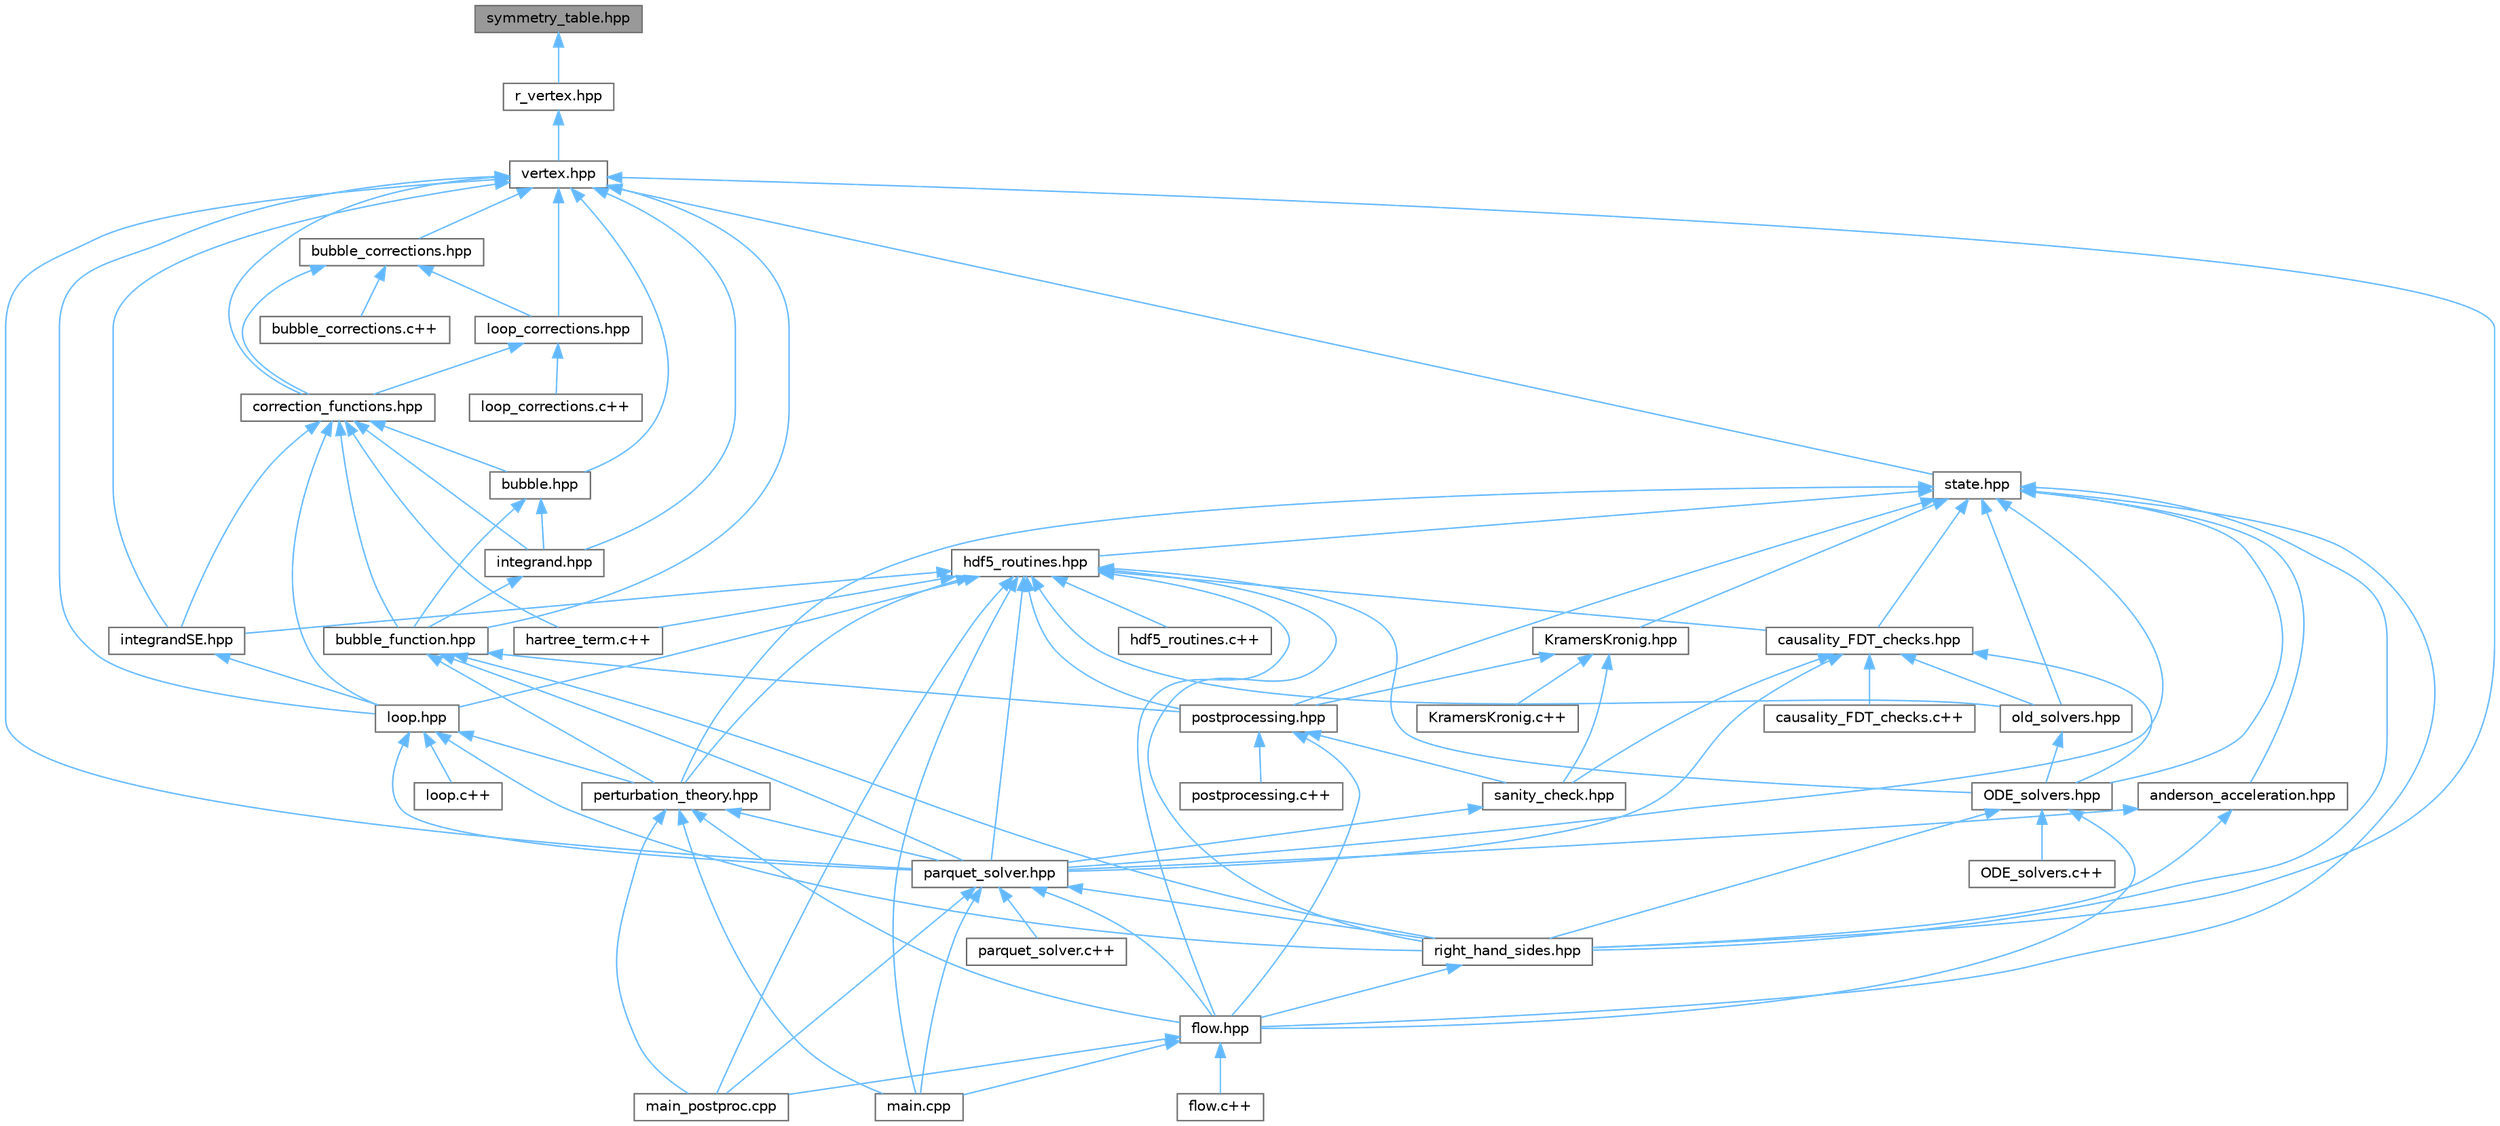 digraph "symmetry_table.hpp"
{
 // INTERACTIVE_SVG=YES
 // LATEX_PDF_SIZE
  bgcolor="transparent";
  edge [fontname=Helvetica,fontsize=10,labelfontname=Helvetica,labelfontsize=10];
  node [fontname=Helvetica,fontsize=10,shape=box,height=0.2,width=0.4];
  Node1 [id="Node000001",label="symmetry_table.hpp",height=0.2,width=0.4,color="gray40", fillcolor="grey60", style="filled", fontcolor="black",tooltip=" "];
  Node1 -> Node2 [id="edge1_Node000001_Node000002",dir="back",color="steelblue1",style="solid",tooltip=" "];
  Node2 [id="Node000002",label="r_vertex.hpp",height=0.2,width=0.4,color="grey40", fillcolor="white", style="filled",URL="$d3/d22/r__vertex_8hpp.html",tooltip=" "];
  Node2 -> Node3 [id="edge2_Node000002_Node000003",dir="back",color="steelblue1",style="solid",tooltip=" "];
  Node3 [id="Node000003",label="vertex.hpp",height=0.2,width=0.4,color="grey40", fillcolor="white", style="filled",URL="$d1/d2d/vertex_8hpp.html",tooltip=" "];
  Node3 -> Node4 [id="edge3_Node000003_Node000004",dir="back",color="steelblue1",style="solid",tooltip=" "];
  Node4 [id="Node000004",label="bubble.hpp",height=0.2,width=0.4,color="grey40", fillcolor="white", style="filled",URL="$d0/dac/bubble_8hpp.html",tooltip=" "];
  Node4 -> Node5 [id="edge4_Node000004_Node000005",dir="back",color="steelblue1",style="solid",tooltip=" "];
  Node5 [id="Node000005",label="bubble_function.hpp",height=0.2,width=0.4,color="grey40", fillcolor="white", style="filled",URL="$de/de8/bubble__function_8hpp.html",tooltip=" "];
  Node5 -> Node6 [id="edge5_Node000005_Node000006",dir="back",color="steelblue1",style="solid",tooltip=" "];
  Node6 [id="Node000006",label="parquet_solver.hpp",height=0.2,width=0.4,color="grey40", fillcolor="white", style="filled",URL="$dd/d0a/parquet__solver_8hpp.html",tooltip=" "];
  Node6 -> Node7 [id="edge6_Node000006_Node000007",dir="back",color="steelblue1",style="solid",tooltip=" "];
  Node7 [id="Node000007",label="flow.hpp",height=0.2,width=0.4,color="grey40", fillcolor="white", style="filled",URL="$d5/d21/flow_8hpp.html",tooltip=" "];
  Node7 -> Node8 [id="edge7_Node000007_Node000008",dir="back",color="steelblue1",style="solid",tooltip=" "];
  Node8 [id="Node000008",label="flow.c++",height=0.2,width=0.4,color="grey40", fillcolor="white", style="filled",URL="$d4/dde/flow_8c_09_09.html",tooltip=" "];
  Node7 -> Node9 [id="edge8_Node000007_Node000009",dir="back",color="steelblue1",style="solid",tooltip=" "];
  Node9 [id="Node000009",label="main.cpp",height=0.2,width=0.4,color="grey40", fillcolor="white", style="filled",URL="$df/d0a/main_8cpp.html",tooltip=" "];
  Node7 -> Node10 [id="edge9_Node000007_Node000010",dir="back",color="steelblue1",style="solid",tooltip=" "];
  Node10 [id="Node000010",label="main_postproc.cpp",height=0.2,width=0.4,color="grey40", fillcolor="white", style="filled",URL="$dd/d00/main__postproc_8cpp.html",tooltip=" "];
  Node6 -> Node9 [id="edge10_Node000006_Node000009",dir="back",color="steelblue1",style="solid",tooltip=" "];
  Node6 -> Node10 [id="edge11_Node000006_Node000010",dir="back",color="steelblue1",style="solid",tooltip=" "];
  Node6 -> Node11 [id="edge12_Node000006_Node000011",dir="back",color="steelblue1",style="solid",tooltip=" "];
  Node11 [id="Node000011",label="parquet_solver.c++",height=0.2,width=0.4,color="grey40", fillcolor="white", style="filled",URL="$d5/d94/parquet__solver_8c_09_09.html",tooltip=" "];
  Node6 -> Node12 [id="edge13_Node000006_Node000012",dir="back",color="steelblue1",style="solid",tooltip=" "];
  Node12 [id="Node000012",label="right_hand_sides.hpp",height=0.2,width=0.4,color="grey40", fillcolor="white", style="filled",URL="$d8/dea/right__hand__sides_8hpp.html",tooltip=" "];
  Node12 -> Node7 [id="edge14_Node000012_Node000007",dir="back",color="steelblue1",style="solid",tooltip=" "];
  Node5 -> Node13 [id="edge15_Node000005_Node000013",dir="back",color="steelblue1",style="solid",tooltip=" "];
  Node13 [id="Node000013",label="perturbation_theory.hpp",height=0.2,width=0.4,color="grey40", fillcolor="white", style="filled",URL="$d5/d0d/perturbation__theory_8hpp.html",tooltip=" "];
  Node13 -> Node7 [id="edge16_Node000013_Node000007",dir="back",color="steelblue1",style="solid",tooltip=" "];
  Node13 -> Node9 [id="edge17_Node000013_Node000009",dir="back",color="steelblue1",style="solid",tooltip=" "];
  Node13 -> Node10 [id="edge18_Node000013_Node000010",dir="back",color="steelblue1",style="solid",tooltip=" "];
  Node13 -> Node6 [id="edge19_Node000013_Node000006",dir="back",color="steelblue1",style="solid",tooltip=" "];
  Node5 -> Node14 [id="edge20_Node000005_Node000014",dir="back",color="steelblue1",style="solid",tooltip=" "];
  Node14 [id="Node000014",label="postprocessing.hpp",height=0.2,width=0.4,color="grey40", fillcolor="white", style="filled",URL="$d4/d81/postprocessing_8hpp.html",tooltip=" "];
  Node14 -> Node7 [id="edge21_Node000014_Node000007",dir="back",color="steelblue1",style="solid",tooltip=" "];
  Node14 -> Node15 [id="edge22_Node000014_Node000015",dir="back",color="steelblue1",style="solid",tooltip=" "];
  Node15 [id="Node000015",label="postprocessing.c++",height=0.2,width=0.4,color="grey40", fillcolor="white", style="filled",URL="$d9/dae/postprocessing_8c_09_09.html",tooltip=" "];
  Node14 -> Node16 [id="edge23_Node000014_Node000016",dir="back",color="steelblue1",style="solid",tooltip=" "];
  Node16 [id="Node000016",label="sanity_check.hpp",height=0.2,width=0.4,color="grey40", fillcolor="white", style="filled",URL="$d2/d3f/sanity__check_8hpp.html",tooltip=" "];
  Node16 -> Node6 [id="edge24_Node000016_Node000006",dir="back",color="steelblue1",style="solid",tooltip=" "];
  Node5 -> Node12 [id="edge25_Node000005_Node000012",dir="back",color="steelblue1",style="solid",tooltip=" "];
  Node4 -> Node17 [id="edge26_Node000004_Node000017",dir="back",color="steelblue1",style="solid",tooltip=" "];
  Node17 [id="Node000017",label="integrand.hpp",height=0.2,width=0.4,color="grey40", fillcolor="white", style="filled",URL="$df/d83/integrand_8hpp.html",tooltip=" "];
  Node17 -> Node5 [id="edge27_Node000017_Node000005",dir="back",color="steelblue1",style="solid",tooltip=" "];
  Node3 -> Node18 [id="edge28_Node000003_Node000018",dir="back",color="steelblue1",style="solid",tooltip=" "];
  Node18 [id="Node000018",label="bubble_corrections.hpp",height=0.2,width=0.4,color="grey40", fillcolor="white", style="filled",URL="$dd/dea/bubble__corrections_8hpp.html",tooltip=" "];
  Node18 -> Node19 [id="edge29_Node000018_Node000019",dir="back",color="steelblue1",style="solid",tooltip=" "];
  Node19 [id="Node000019",label="bubble_corrections.c++",height=0.2,width=0.4,color="grey40", fillcolor="white", style="filled",URL="$d7/d3a/bubble__corrections_8c_09_09.html",tooltip=" "];
  Node18 -> Node20 [id="edge30_Node000018_Node000020",dir="back",color="steelblue1",style="solid",tooltip=" "];
  Node20 [id="Node000020",label="correction_functions.hpp",height=0.2,width=0.4,color="grey40", fillcolor="white", style="filled",URL="$d2/df0/correction__functions_8hpp.html",tooltip=" "];
  Node20 -> Node4 [id="edge31_Node000020_Node000004",dir="back",color="steelblue1",style="solid",tooltip=" "];
  Node20 -> Node5 [id="edge32_Node000020_Node000005",dir="back",color="steelblue1",style="solid",tooltip=" "];
  Node20 -> Node21 [id="edge33_Node000020_Node000021",dir="back",color="steelblue1",style="solid",tooltip=" "];
  Node21 [id="Node000021",label="hartree_term.c++",height=0.2,width=0.4,color="grey40", fillcolor="white", style="filled",URL="$d4/d92/hartree__term_8c_09_09.html",tooltip=" "];
  Node20 -> Node17 [id="edge34_Node000020_Node000017",dir="back",color="steelblue1",style="solid",tooltip=" "];
  Node20 -> Node22 [id="edge35_Node000020_Node000022",dir="back",color="steelblue1",style="solid",tooltip=" "];
  Node22 [id="Node000022",label="integrandSE.hpp",height=0.2,width=0.4,color="grey40", fillcolor="white", style="filled",URL="$de/d65/integrandSE_8hpp.html",tooltip=" "];
  Node22 -> Node23 [id="edge36_Node000022_Node000023",dir="back",color="steelblue1",style="solid",tooltip=" "];
  Node23 [id="Node000023",label="loop.hpp",height=0.2,width=0.4,color="grey40", fillcolor="white", style="filled",URL="$d8/d1d/loop_8hpp.html",tooltip=" "];
  Node23 -> Node24 [id="edge37_Node000023_Node000024",dir="back",color="steelblue1",style="solid",tooltip=" "];
  Node24 [id="Node000024",label="loop.c++",height=0.2,width=0.4,color="grey40", fillcolor="white", style="filled",URL="$d5/dae/loop_8c_09_09.html",tooltip=" "];
  Node23 -> Node6 [id="edge38_Node000023_Node000006",dir="back",color="steelblue1",style="solid",tooltip=" "];
  Node23 -> Node13 [id="edge39_Node000023_Node000013",dir="back",color="steelblue1",style="solid",tooltip=" "];
  Node23 -> Node12 [id="edge40_Node000023_Node000012",dir="back",color="steelblue1",style="solid",tooltip=" "];
  Node20 -> Node23 [id="edge41_Node000020_Node000023",dir="back",color="steelblue1",style="solid",tooltip=" "];
  Node18 -> Node25 [id="edge42_Node000018_Node000025",dir="back",color="steelblue1",style="solid",tooltip=" "];
  Node25 [id="Node000025",label="loop_corrections.hpp",height=0.2,width=0.4,color="grey40", fillcolor="white", style="filled",URL="$d0/d0e/loop__corrections_8hpp.html",tooltip=" "];
  Node25 -> Node20 [id="edge43_Node000025_Node000020",dir="back",color="steelblue1",style="solid",tooltip=" "];
  Node25 -> Node26 [id="edge44_Node000025_Node000026",dir="back",color="steelblue1",style="solid",tooltip=" "];
  Node26 [id="Node000026",label="loop_corrections.c++",height=0.2,width=0.4,color="grey40", fillcolor="white", style="filled",URL="$d7/df0/loop__corrections_8c_09_09.html",tooltip=" "];
  Node3 -> Node5 [id="edge45_Node000003_Node000005",dir="back",color="steelblue1",style="solid",tooltip=" "];
  Node3 -> Node20 [id="edge46_Node000003_Node000020",dir="back",color="steelblue1",style="solid",tooltip=" "];
  Node3 -> Node17 [id="edge47_Node000003_Node000017",dir="back",color="steelblue1",style="solid",tooltip=" "];
  Node3 -> Node22 [id="edge48_Node000003_Node000022",dir="back",color="steelblue1",style="solid",tooltip=" "];
  Node3 -> Node23 [id="edge49_Node000003_Node000023",dir="back",color="steelblue1",style="solid",tooltip=" "];
  Node3 -> Node25 [id="edge50_Node000003_Node000025",dir="back",color="steelblue1",style="solid",tooltip=" "];
  Node3 -> Node6 [id="edge51_Node000003_Node000006",dir="back",color="steelblue1",style="solid",tooltip=" "];
  Node3 -> Node12 [id="edge52_Node000003_Node000012",dir="back",color="steelblue1",style="solid",tooltip=" "];
  Node3 -> Node27 [id="edge53_Node000003_Node000027",dir="back",color="steelblue1",style="solid",tooltip=" "];
  Node27 [id="Node000027",label="state.hpp",height=0.2,width=0.4,color="grey40", fillcolor="white", style="filled",URL="$da/d3b/state_8hpp.html",tooltip=" "];
  Node27 -> Node28 [id="edge54_Node000027_Node000028",dir="back",color="steelblue1",style="solid",tooltip=" "];
  Node28 [id="Node000028",label="KramersKronig.hpp",height=0.2,width=0.4,color="grey40", fillcolor="white", style="filled",URL="$d1/db3/KramersKronig_8hpp.html",tooltip=" "];
  Node28 -> Node29 [id="edge55_Node000028_Node000029",dir="back",color="steelblue1",style="solid",tooltip=" "];
  Node29 [id="Node000029",label="KramersKronig.c++",height=0.2,width=0.4,color="grey40", fillcolor="white", style="filled",URL="$d7/d43/KramersKronig_8c_09_09.html",tooltip=" "];
  Node28 -> Node14 [id="edge56_Node000028_Node000014",dir="back",color="steelblue1",style="solid",tooltip=" "];
  Node28 -> Node16 [id="edge57_Node000028_Node000016",dir="back",color="steelblue1",style="solid",tooltip=" "];
  Node27 -> Node30 [id="edge58_Node000027_Node000030",dir="back",color="steelblue1",style="solid",tooltip=" "];
  Node30 [id="Node000030",label="ODE_solvers.hpp",height=0.2,width=0.4,color="grey40", fillcolor="white", style="filled",URL="$da/dc3/ODE__solvers_8hpp.html",tooltip=" "];
  Node30 -> Node31 [id="edge59_Node000030_Node000031",dir="back",color="steelblue1",style="solid",tooltip=" "];
  Node31 [id="Node000031",label="ODE_solvers.c++",height=0.2,width=0.4,color="grey40", fillcolor="white", style="filled",URL="$de/dd8/ODE__solvers_8c_09_09.html",tooltip=" "];
  Node30 -> Node7 [id="edge60_Node000030_Node000007",dir="back",color="steelblue1",style="solid",tooltip=" "];
  Node30 -> Node12 [id="edge61_Node000030_Node000012",dir="back",color="steelblue1",style="solid",tooltip=" "];
  Node27 -> Node32 [id="edge62_Node000027_Node000032",dir="back",color="steelblue1",style="solid",tooltip=" "];
  Node32 [id="Node000032",label="anderson_acceleration.hpp",height=0.2,width=0.4,color="grey40", fillcolor="white", style="filled",URL="$d6/d7b/anderson__acceleration_8hpp.html",tooltip=" "];
  Node32 -> Node6 [id="edge63_Node000032_Node000006",dir="back",color="steelblue1",style="solid",tooltip=" "];
  Node32 -> Node12 [id="edge64_Node000032_Node000012",dir="back",color="steelblue1",style="solid",tooltip=" "];
  Node27 -> Node33 [id="edge65_Node000027_Node000033",dir="back",color="steelblue1",style="solid",tooltip=" "];
  Node33 [id="Node000033",label="causality_FDT_checks.hpp",height=0.2,width=0.4,color="grey40", fillcolor="white", style="filled",URL="$d1/d75/causality__FDT__checks_8hpp.html",tooltip=" "];
  Node33 -> Node30 [id="edge66_Node000033_Node000030",dir="back",color="steelblue1",style="solid",tooltip=" "];
  Node33 -> Node34 [id="edge67_Node000033_Node000034",dir="back",color="steelblue1",style="solid",tooltip=" "];
  Node34 [id="Node000034",label="causality_FDT_checks.c++",height=0.2,width=0.4,color="grey40", fillcolor="white", style="filled",URL="$d8/dca/causality__FDT__checks_8c_09_09.html",tooltip=" "];
  Node33 -> Node35 [id="edge68_Node000033_Node000035",dir="back",color="steelblue1",style="solid",tooltip=" "];
  Node35 [id="Node000035",label="old_solvers.hpp",height=0.2,width=0.4,color="grey40", fillcolor="white", style="filled",URL="$dd/df7/old__solvers_8hpp.html",tooltip=" "];
  Node35 -> Node30 [id="edge69_Node000035_Node000030",dir="back",color="steelblue1",style="solid",tooltip=" "];
  Node33 -> Node6 [id="edge70_Node000033_Node000006",dir="back",color="steelblue1",style="solid",tooltip=" "];
  Node33 -> Node16 [id="edge71_Node000033_Node000016",dir="back",color="steelblue1",style="solid",tooltip=" "];
  Node27 -> Node7 [id="edge72_Node000027_Node000007",dir="back",color="steelblue1",style="solid",tooltip=" "];
  Node27 -> Node36 [id="edge73_Node000027_Node000036",dir="back",color="steelblue1",style="solid",tooltip=" "];
  Node36 [id="Node000036",label="hdf5_routines.hpp",height=0.2,width=0.4,color="grey40", fillcolor="white", style="filled",URL="$d5/de4/hdf5__routines_8hpp.html",tooltip=" "];
  Node36 -> Node30 [id="edge74_Node000036_Node000030",dir="back",color="steelblue1",style="solid",tooltip=" "];
  Node36 -> Node33 [id="edge75_Node000036_Node000033",dir="back",color="steelblue1",style="solid",tooltip=" "];
  Node36 -> Node7 [id="edge76_Node000036_Node000007",dir="back",color="steelblue1",style="solid",tooltip=" "];
  Node36 -> Node21 [id="edge77_Node000036_Node000021",dir="back",color="steelblue1",style="solid",tooltip=" "];
  Node36 -> Node37 [id="edge78_Node000036_Node000037",dir="back",color="steelblue1",style="solid",tooltip=" "];
  Node37 [id="Node000037",label="hdf5_routines.c++",height=0.2,width=0.4,color="grey40", fillcolor="white", style="filled",URL="$d5/d4f/hdf5__routines_8c_09_09.html",tooltip=" "];
  Node36 -> Node22 [id="edge79_Node000036_Node000022",dir="back",color="steelblue1",style="solid",tooltip=" "];
  Node36 -> Node23 [id="edge80_Node000036_Node000023",dir="back",color="steelblue1",style="solid",tooltip=" "];
  Node36 -> Node9 [id="edge81_Node000036_Node000009",dir="back",color="steelblue1",style="solid",tooltip=" "];
  Node36 -> Node10 [id="edge82_Node000036_Node000010",dir="back",color="steelblue1",style="solid",tooltip=" "];
  Node36 -> Node35 [id="edge83_Node000036_Node000035",dir="back",color="steelblue1",style="solid",tooltip=" "];
  Node36 -> Node6 [id="edge84_Node000036_Node000006",dir="back",color="steelblue1",style="solid",tooltip=" "];
  Node36 -> Node13 [id="edge85_Node000036_Node000013",dir="back",color="steelblue1",style="solid",tooltip=" "];
  Node36 -> Node14 [id="edge86_Node000036_Node000014",dir="back",color="steelblue1",style="solid",tooltip=" "];
  Node36 -> Node12 [id="edge87_Node000036_Node000012",dir="back",color="steelblue1",style="solid",tooltip=" "];
  Node27 -> Node35 [id="edge88_Node000027_Node000035",dir="back",color="steelblue1",style="solid",tooltip=" "];
  Node27 -> Node6 [id="edge89_Node000027_Node000006",dir="back",color="steelblue1",style="solid",tooltip=" "];
  Node27 -> Node13 [id="edge90_Node000027_Node000013",dir="back",color="steelblue1",style="solid",tooltip=" "];
  Node27 -> Node14 [id="edge91_Node000027_Node000014",dir="back",color="steelblue1",style="solid",tooltip=" "];
  Node27 -> Node12 [id="edge92_Node000027_Node000012",dir="back",color="steelblue1",style="solid",tooltip=" "];
}
